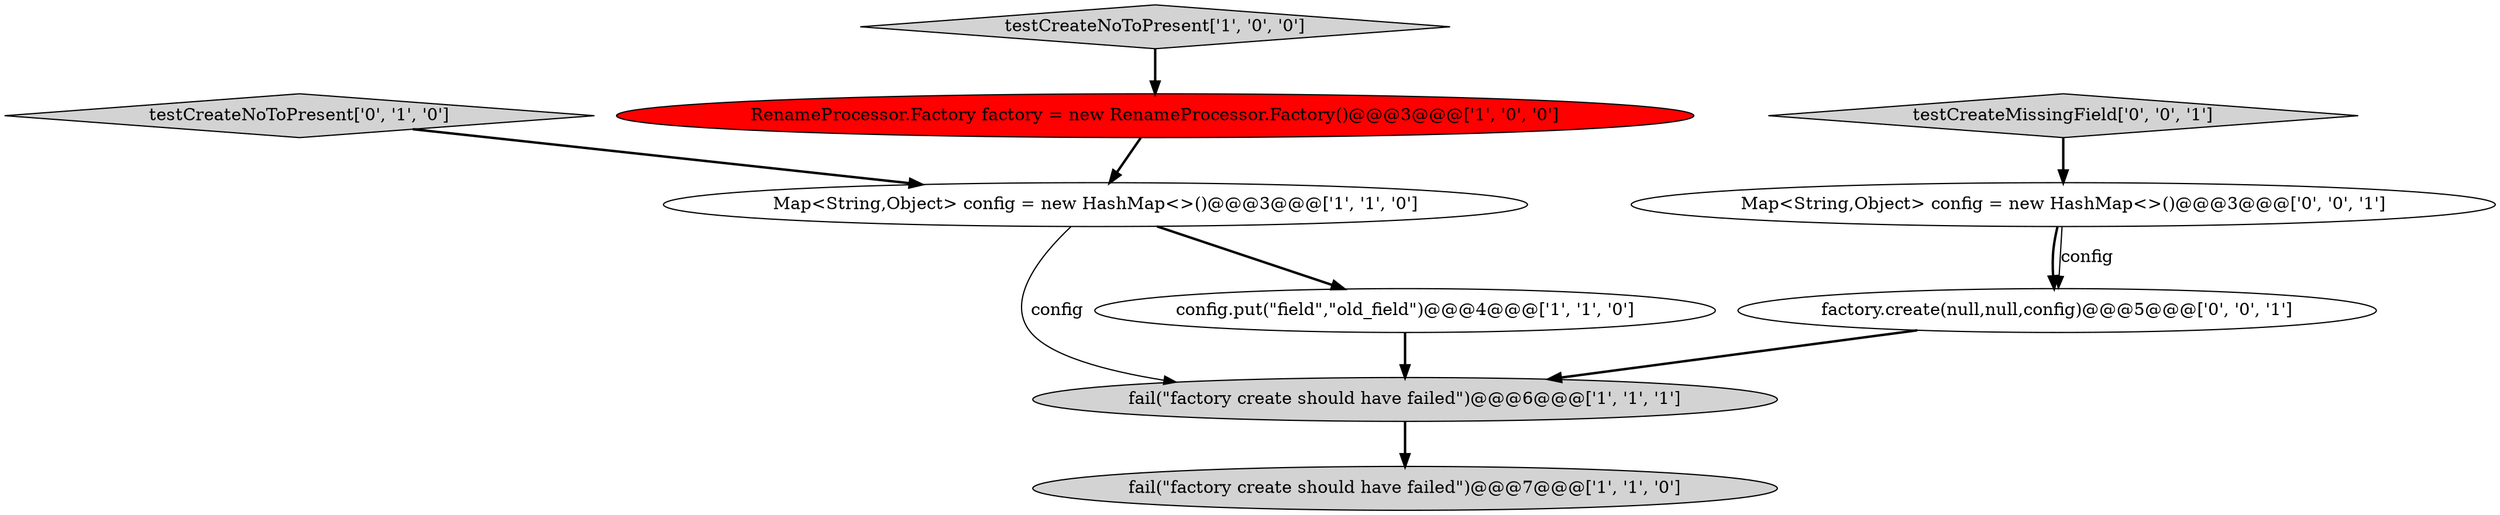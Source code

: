 digraph {
2 [style = filled, label = "fail(\"factory create should have failed\")@@@6@@@['1', '1', '1']", fillcolor = lightgray, shape = ellipse image = "AAA0AAABBB1BBB"];
7 [style = filled, label = "Map<String,Object> config = new HashMap<>()@@@3@@@['0', '0', '1']", fillcolor = white, shape = ellipse image = "AAA0AAABBB3BBB"];
3 [style = filled, label = "Map<String,Object> config = new HashMap<>()@@@3@@@['1', '1', '0']", fillcolor = white, shape = ellipse image = "AAA0AAABBB1BBB"];
6 [style = filled, label = "testCreateNoToPresent['0', '1', '0']", fillcolor = lightgray, shape = diamond image = "AAA0AAABBB2BBB"];
1 [style = filled, label = "testCreateNoToPresent['1', '0', '0']", fillcolor = lightgray, shape = diamond image = "AAA0AAABBB1BBB"];
8 [style = filled, label = "factory.create(null,null,config)@@@5@@@['0', '0', '1']", fillcolor = white, shape = ellipse image = "AAA0AAABBB3BBB"];
4 [style = filled, label = "fail(\"factory create should have failed\")@@@7@@@['1', '1', '0']", fillcolor = lightgray, shape = ellipse image = "AAA0AAABBB1BBB"];
5 [style = filled, label = "config.put(\"field\",\"old_field\")@@@4@@@['1', '1', '0']", fillcolor = white, shape = ellipse image = "AAA0AAABBB1BBB"];
0 [style = filled, label = "RenameProcessor.Factory factory = new RenameProcessor.Factory()@@@3@@@['1', '0', '0']", fillcolor = red, shape = ellipse image = "AAA1AAABBB1BBB"];
9 [style = filled, label = "testCreateMissingField['0', '0', '1']", fillcolor = lightgray, shape = diamond image = "AAA0AAABBB3BBB"];
0->3 [style = bold, label=""];
6->3 [style = bold, label=""];
5->2 [style = bold, label=""];
3->5 [style = bold, label=""];
1->0 [style = bold, label=""];
8->2 [style = bold, label=""];
9->7 [style = bold, label=""];
7->8 [style = bold, label=""];
2->4 [style = bold, label=""];
7->8 [style = solid, label="config"];
3->2 [style = solid, label="config"];
}
